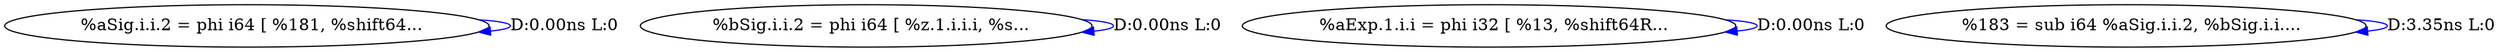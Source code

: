 digraph {
Node0x3469720[label="  %aSig.i.i.2 = phi i64 [ %181, %shift64..."];
Node0x3469720 -> Node0x3469720[label="D:0.00ns L:0",color=blue];
Node0x3469800[label="  %bSig.i.i.2 = phi i64 [ %z.1.i.i.i, %s..."];
Node0x3469800 -> Node0x3469800[label="D:0.00ns L:0",color=blue];
Node0x34698e0[label="  %aExp.1.i.i = phi i32 [ %13, %shift64R..."];
Node0x34698e0 -> Node0x34698e0[label="D:0.00ns L:0",color=blue];
Node0x34699c0[label="  %183 = sub i64 %aSig.i.i.2, %bSig.i.i...."];
Node0x34699c0 -> Node0x34699c0[label="D:3.35ns L:0",color=blue];
}
